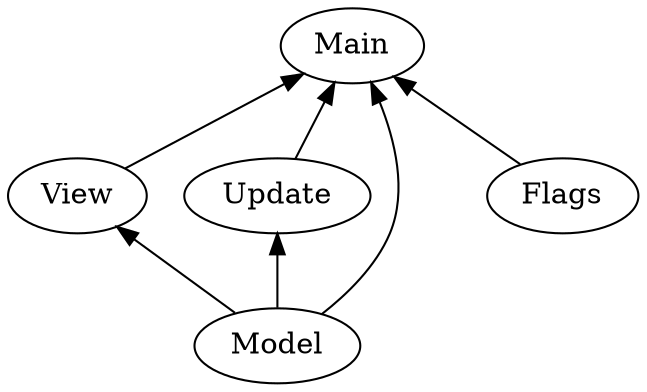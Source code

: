 digraph {
  rankdir = BT
  {rank=same; View; Update; Flags; }

  Update -> Main
  View -> Main
  Model -> Main
  Model -> Update
  Model -> View
  Flags -> Main
}
